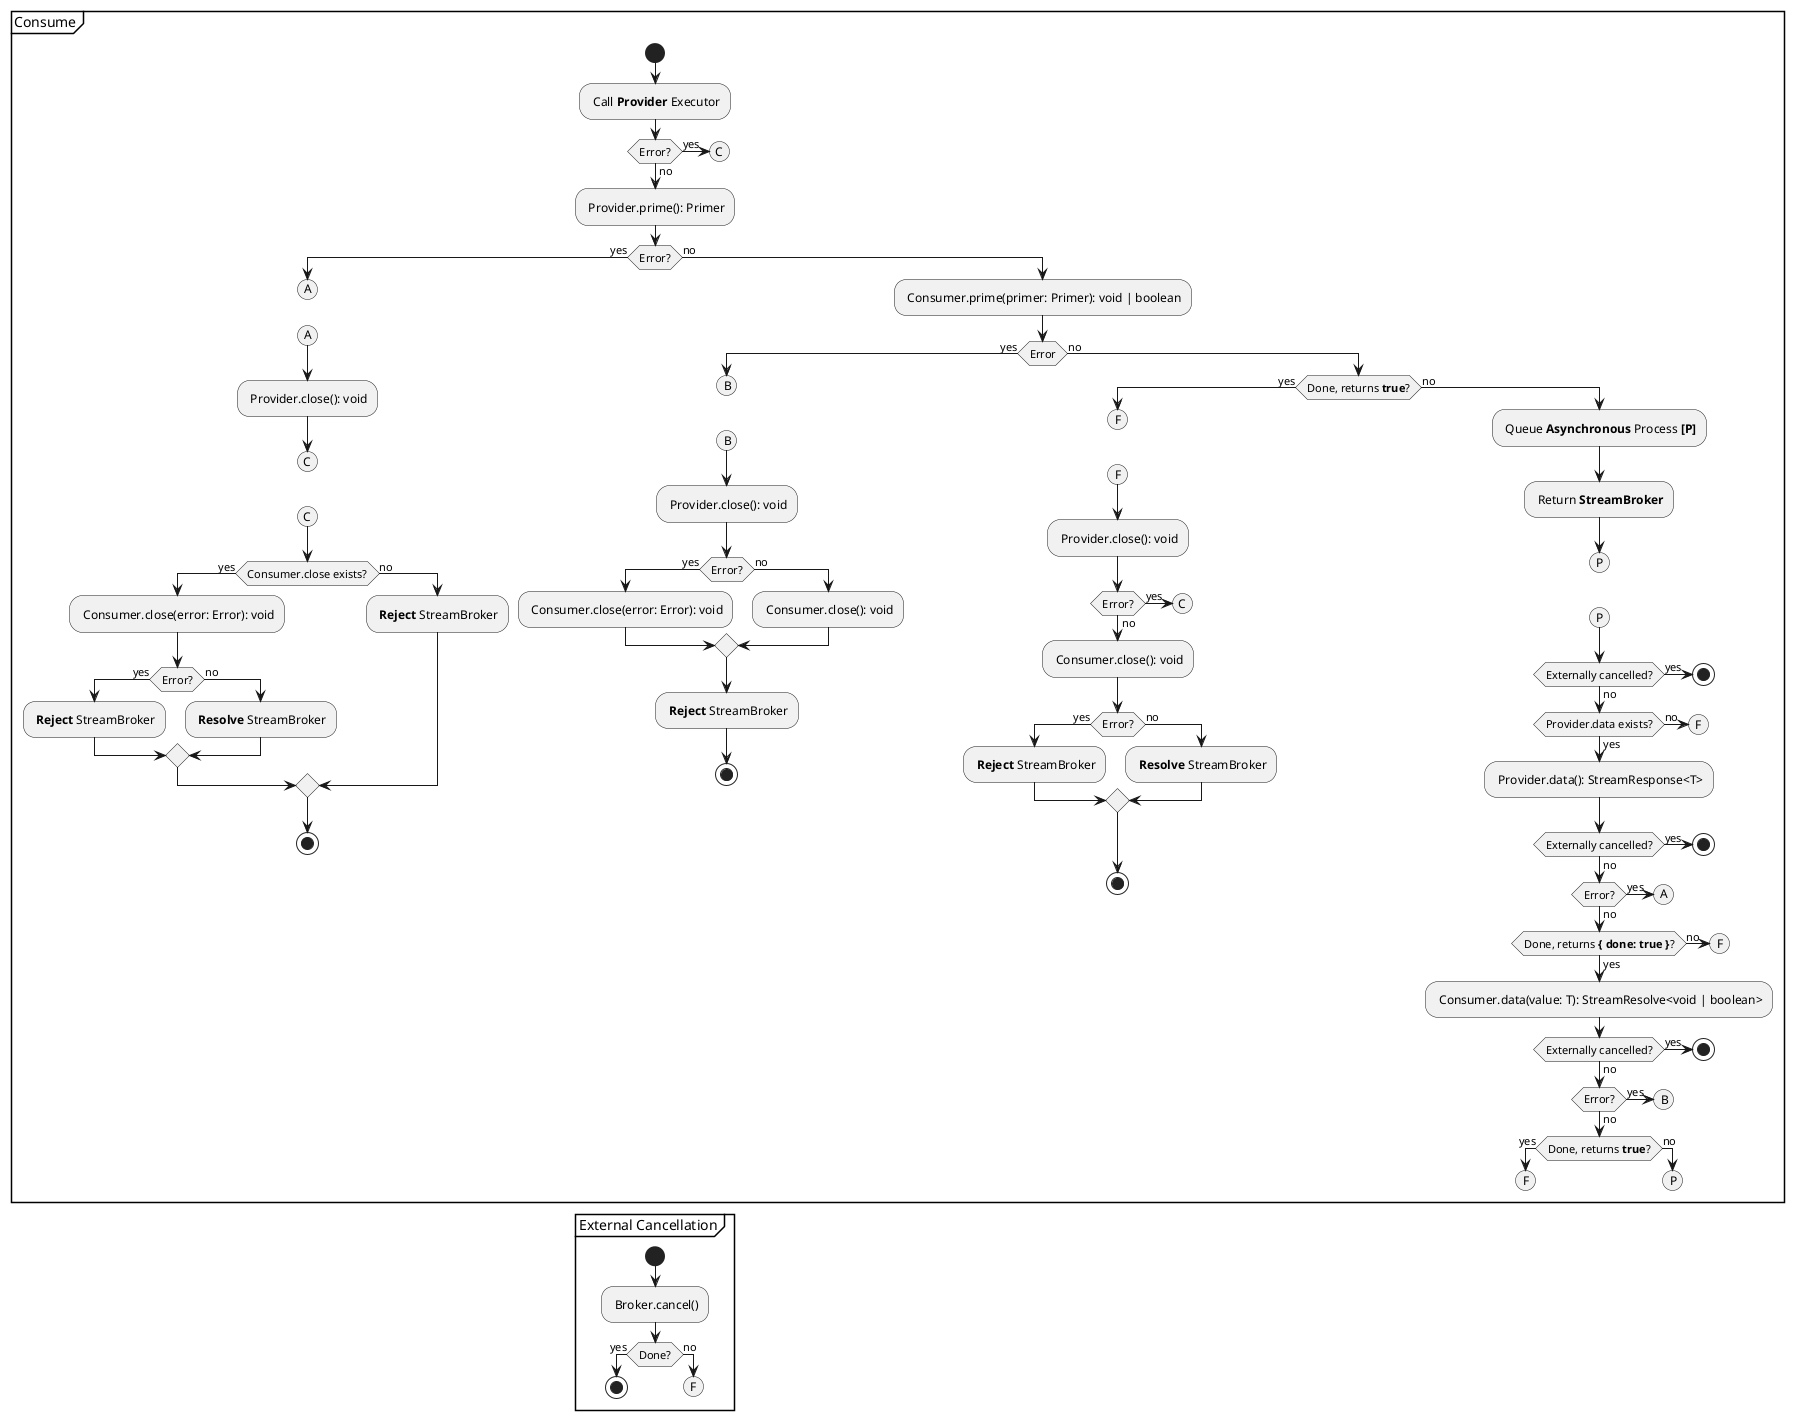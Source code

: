 @startuml consume

partition Consume {
  start
  : Call **Provider** Executor;
  if (Error?) then (yes)
    (C)
    detach
  else (no)
    : Provider.prime(): Primer;
    if (Error?) then (yes)
      (A)
      detach
      ' Provider Termination
      (A)
      : Provider.close(): void;
      (C)
      detach
      ' Capture
      (C)
      if (Consumer.close exists?) then (yes)
        : Consumer.close(error: Error): void;
        if (Error?) then (yes)
          : **Reject** StreamBroker;
        else (no)
          : **Resolve** StreamBroker;
        endif
      else (no)
        : **Reject** StreamBroker;
      endif
      stop
      ' / Capture
      ' / Provider Termination
    else (no)
      : Consumer.prime(primer: Primer): void | boolean;
      if (Error) then (yes)
        (B)
        detach
        ' Consumer Termination
        (B)
        : Provider.close(): void;
        if (Error?) then (yes)
          : Consumer.close(error: Error): void;
        else (no)
          : Consumer.close(): void;
        endif
        : **Reject** StreamBroker;
        stop
        ' / Consumer Termination
      else (no)
        if (Done, returns **true**?) then (yes)
          (F)
          detach
          ' Finalization
          (F)
          : Provider.close(): void;
          if (Error?) then (yes)
            (C)
          else (no)
            : Consumer.close(): void;
            if (Error?) then (yes)
              : **Reject** StreamBroker;
            else (no)
              : **Resolve** StreamBroker;
            endif
          endif
          stop
          ' / Finalization
        else (no)
          : Queue **Asynchronous** Process **[P]**;
          : Return **StreamBroker**;
          (P)
          detach
          ' Process
          (P)
          if (Externally cancelled?) then (yes)
            stop
          else (no)
            if (Provider.data exists?) then (yes)
              : Provider.data(): StreamResponse<T>;
              if (Externally cancelled?) then (yes)
                stop
              else (no)
                if (Error?) then (yes)
                  (A)
                  detach
                else (no)
                  if (Done, returns **{ done: true }**?) then (yes)
                    : Consumer.data(value: T): StreamResolve<void | boolean>;
                    if (Externally cancelled?) then (yes)
                      stop
                    else (no)
                      if (Error?) then (yes)
                        (B)
                        detach
                      else (no)
                        if (Done, returns **true**?) then (yes)
                          (F)
                          detach
                        else (no)
                          (P)
                          detach
                        endif
                      endif
                    endif
                  else (no)
                    (F)
                    detach
                  endif
                endif
              endif
            else (no)
              (F)
              detach
            endif
          endif
          ' / Process
        endif
      endif
    endif
  endif
}

partition "External Cancellation" {
  start
  : Broker.cancel();
  if (Done?) then (yes)
    stop
  else (no)
    (F)
    detach
  endif
}

@enduml